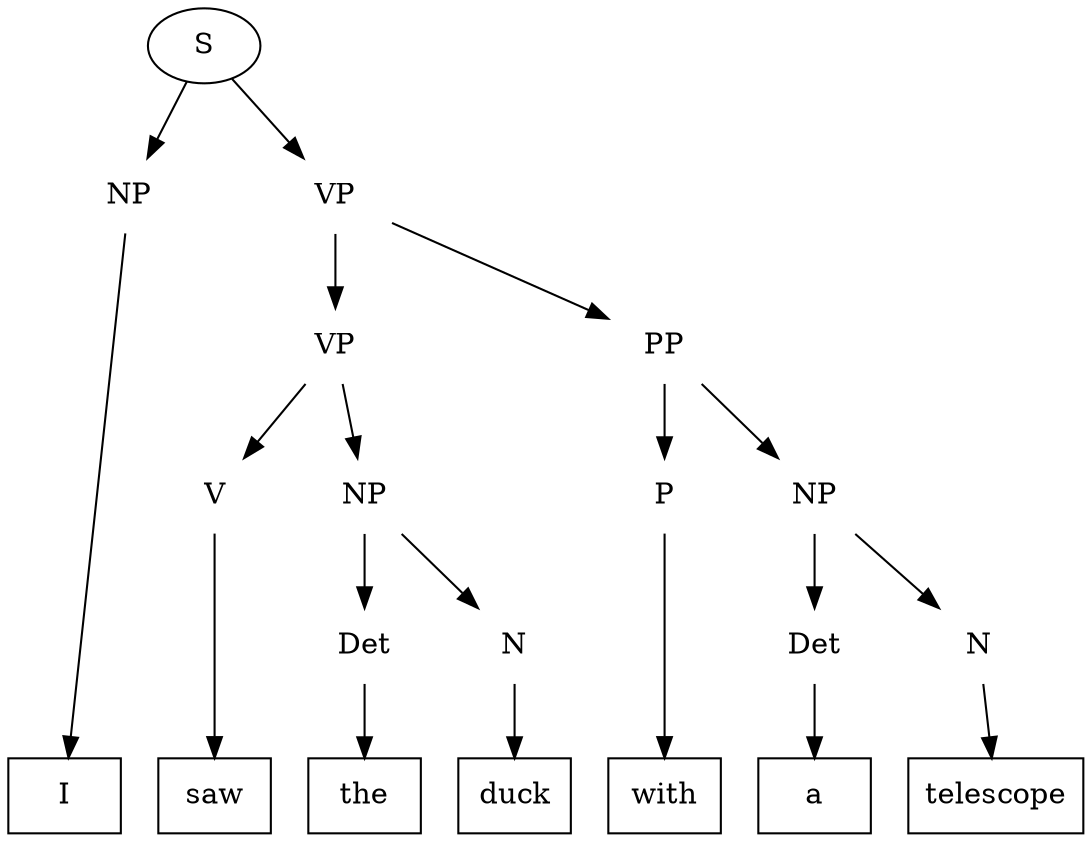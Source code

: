 digraph parsetree {
{
rankdir="LR";
node [shape="box"];
edge [style="invis"];
rank="same";
1 [label="I"];
3 [label="saw"];
5 [label="the"];
7 [label="duck"];
11 [label="with"];
13 [label="a"];
15 [label="telescope"];
1 -> 3 -> 5 -> 7 -> 11 -> 13 -> 15;
}
rankdir="TB";
20;
node [shape="none"]
edge [style="solid"];
20 [label="S"];
20 -> 2;
2 [label="NP"];
2 -> 1;
20 [label="S"];
20 -> 19;
19 [label="VP"];
19 -> 10;
10 [label="VP"];
10 -> 4;
4 [label="V"];
4 -> 3;
10 [label="VP"];
10 -> 9;
9 [label="NP"];
9 -> 6;
6 [label="Det"];
6 -> 5;
9 [label="NP"];
9 -> 8;
8 [label="N"];
8 -> 7;
19 [label="VP"];
19 -> 18;
18 [label="PP"];
18 -> 12;
12 [label="P"];
12 -> 11;
18 [label="PP"];
18 -> 17;
17 [label="NP"];
17 -> 14;
14 [label="Det"];
14 -> 13;
17 [label="NP"];
17 -> 16;
16 [label="N"];
16 -> 15;
}
